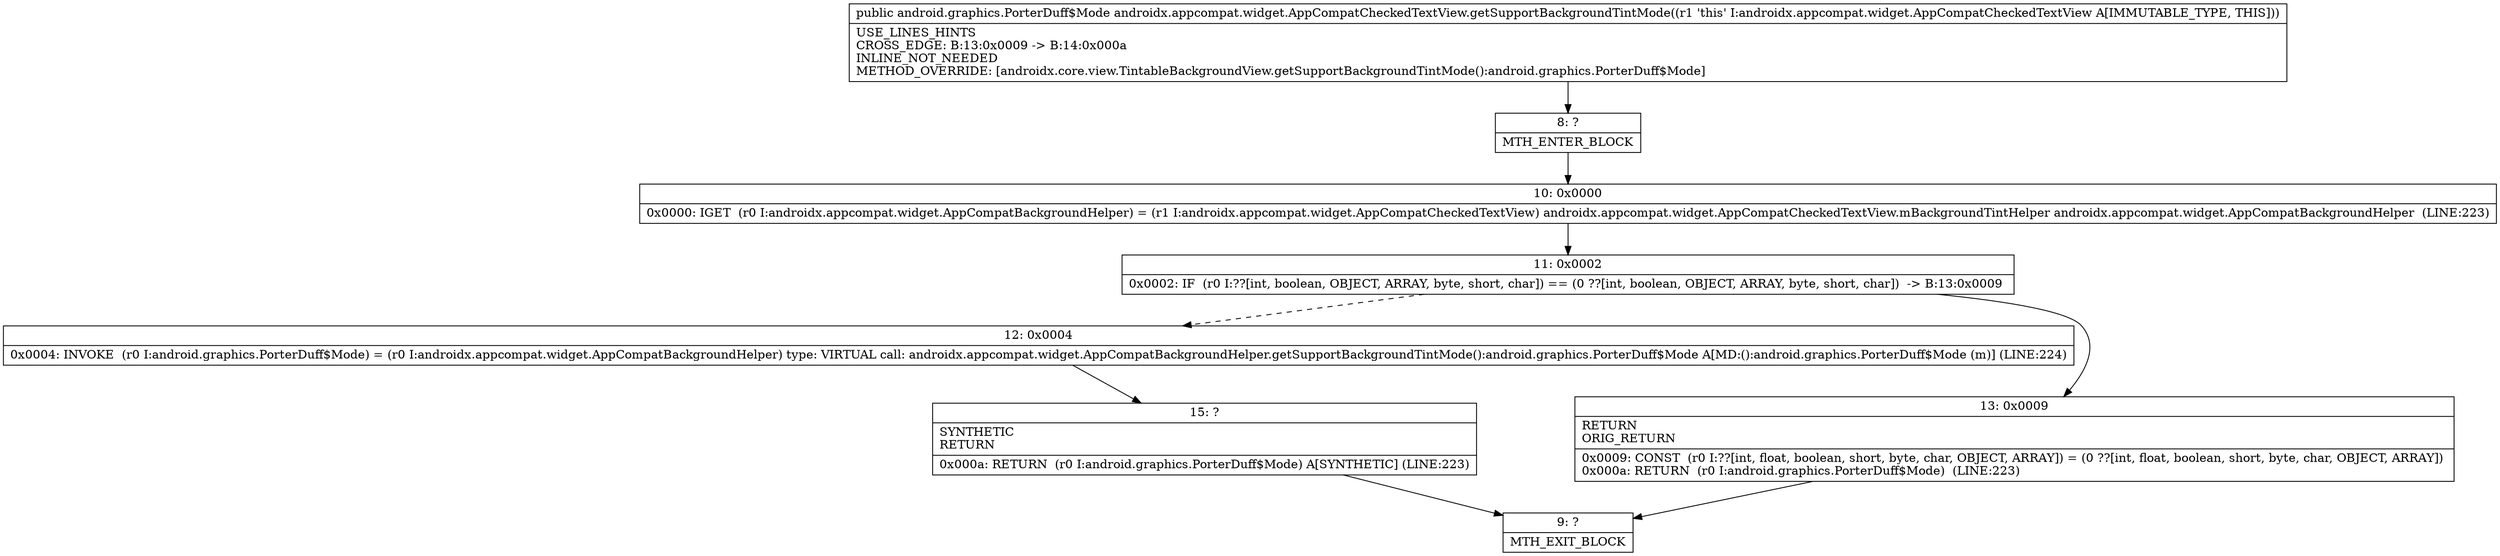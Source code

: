 digraph "CFG forandroidx.appcompat.widget.AppCompatCheckedTextView.getSupportBackgroundTintMode()Landroid\/graphics\/PorterDuff$Mode;" {
Node_8 [shape=record,label="{8\:\ ?|MTH_ENTER_BLOCK\l}"];
Node_10 [shape=record,label="{10\:\ 0x0000|0x0000: IGET  (r0 I:androidx.appcompat.widget.AppCompatBackgroundHelper) = (r1 I:androidx.appcompat.widget.AppCompatCheckedTextView) androidx.appcompat.widget.AppCompatCheckedTextView.mBackgroundTintHelper androidx.appcompat.widget.AppCompatBackgroundHelper  (LINE:223)\l}"];
Node_11 [shape=record,label="{11\:\ 0x0002|0x0002: IF  (r0 I:??[int, boolean, OBJECT, ARRAY, byte, short, char]) == (0 ??[int, boolean, OBJECT, ARRAY, byte, short, char])  \-\> B:13:0x0009 \l}"];
Node_12 [shape=record,label="{12\:\ 0x0004|0x0004: INVOKE  (r0 I:android.graphics.PorterDuff$Mode) = (r0 I:androidx.appcompat.widget.AppCompatBackgroundHelper) type: VIRTUAL call: androidx.appcompat.widget.AppCompatBackgroundHelper.getSupportBackgroundTintMode():android.graphics.PorterDuff$Mode A[MD:():android.graphics.PorterDuff$Mode (m)] (LINE:224)\l}"];
Node_15 [shape=record,label="{15\:\ ?|SYNTHETIC\lRETURN\l|0x000a: RETURN  (r0 I:android.graphics.PorterDuff$Mode) A[SYNTHETIC] (LINE:223)\l}"];
Node_9 [shape=record,label="{9\:\ ?|MTH_EXIT_BLOCK\l}"];
Node_13 [shape=record,label="{13\:\ 0x0009|RETURN\lORIG_RETURN\l|0x0009: CONST  (r0 I:??[int, float, boolean, short, byte, char, OBJECT, ARRAY]) = (0 ??[int, float, boolean, short, byte, char, OBJECT, ARRAY]) \l0x000a: RETURN  (r0 I:android.graphics.PorterDuff$Mode)  (LINE:223)\l}"];
MethodNode[shape=record,label="{public android.graphics.PorterDuff$Mode androidx.appcompat.widget.AppCompatCheckedTextView.getSupportBackgroundTintMode((r1 'this' I:androidx.appcompat.widget.AppCompatCheckedTextView A[IMMUTABLE_TYPE, THIS]))  | USE_LINES_HINTS\lCROSS_EDGE: B:13:0x0009 \-\> B:14:0x000a\lINLINE_NOT_NEEDED\lMETHOD_OVERRIDE: [androidx.core.view.TintableBackgroundView.getSupportBackgroundTintMode():android.graphics.PorterDuff$Mode]\l}"];
MethodNode -> Node_8;Node_8 -> Node_10;
Node_10 -> Node_11;
Node_11 -> Node_12[style=dashed];
Node_11 -> Node_13;
Node_12 -> Node_15;
Node_15 -> Node_9;
Node_13 -> Node_9;
}

